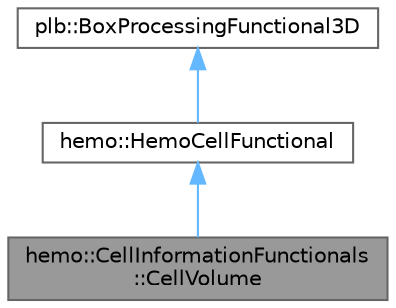 digraph "hemo::CellInformationFunctionals::CellVolume"
{
 // LATEX_PDF_SIZE
  bgcolor="transparent";
  edge [fontname=Helvetica,fontsize=10,labelfontname=Helvetica,labelfontsize=10];
  node [fontname=Helvetica,fontsize=10,shape=box,height=0.2,width=0.4];
  Node1 [id="Node000001",label="hemo::CellInformationFunctionals\l::CellVolume",height=0.2,width=0.4,color="gray40", fillcolor="grey60", style="filled", fontcolor="black",tooltip=" "];
  Node2 -> Node1 [id="edge1_Node000001_Node000002",dir="back",color="steelblue1",style="solid",tooltip=" "];
  Node2 [id="Node000002",label="hemo::HemoCellFunctional",height=0.2,width=0.4,color="gray40", fillcolor="white", style="filled",URL="$classhemo_1_1HemoCellFunctional.html",tooltip=" "];
  Node3 -> Node2 [id="edge2_Node000002_Node000003",dir="back",color="steelblue1",style="solid",tooltip=" "];
  Node3 [id="Node000003",label="plb::BoxProcessingFunctional3D",height=0.2,width=0.4,color="gray40", fillcolor="white", style="filled",tooltip=" "];
}
